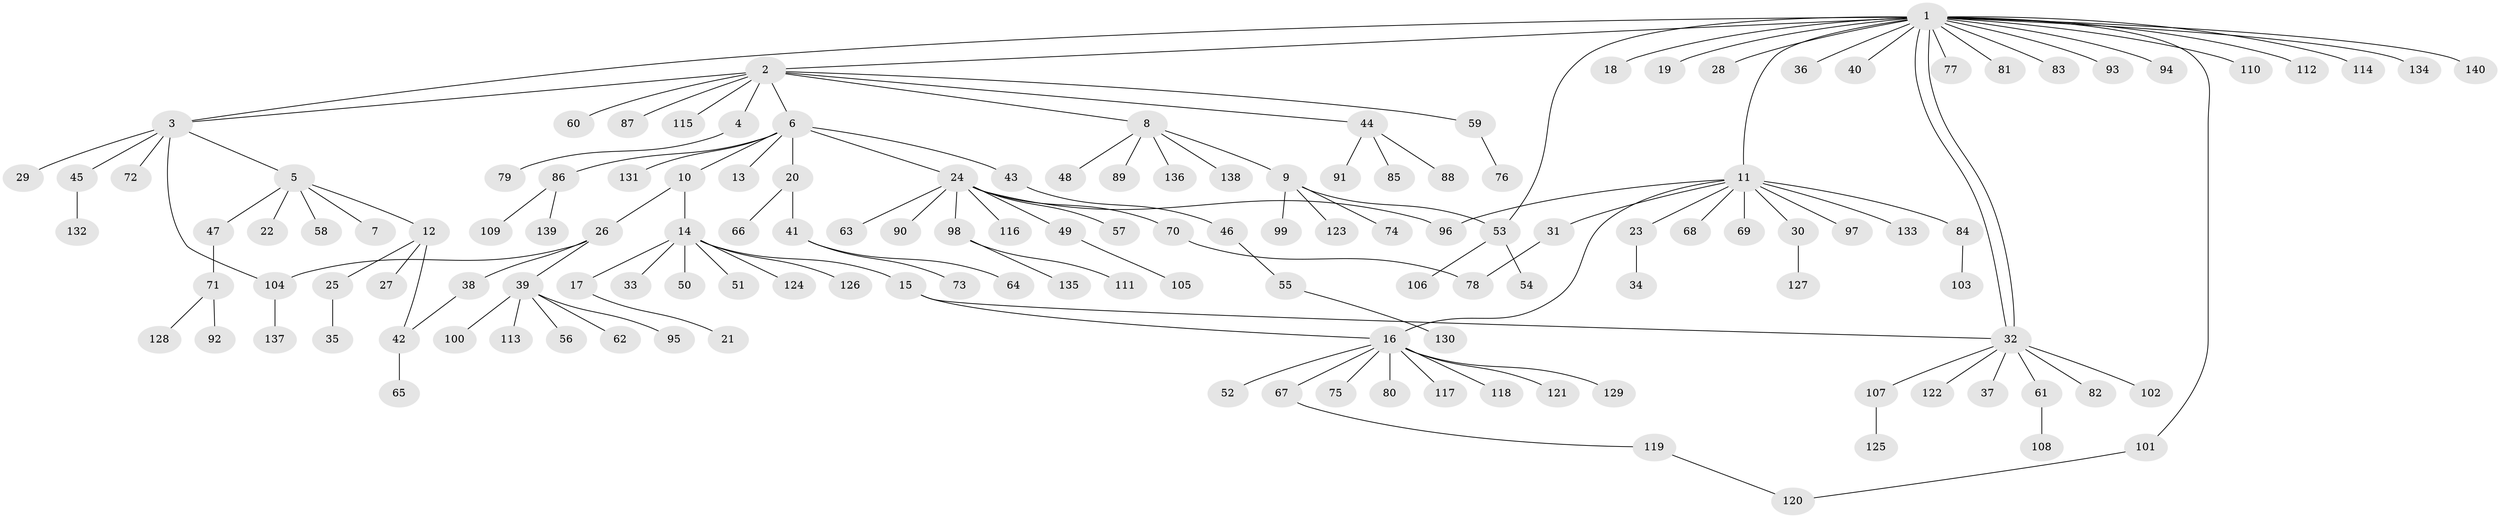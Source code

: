 // coarse degree distribution, {1: 0.9285714285714286, 15: 0.07142857142857142}
// Generated by graph-tools (version 1.1) at 2025/50/03/04/25 21:50:49]
// undirected, 140 vertices, 149 edges
graph export_dot {
graph [start="1"]
  node [color=gray90,style=filled];
  1;
  2;
  3;
  4;
  5;
  6;
  7;
  8;
  9;
  10;
  11;
  12;
  13;
  14;
  15;
  16;
  17;
  18;
  19;
  20;
  21;
  22;
  23;
  24;
  25;
  26;
  27;
  28;
  29;
  30;
  31;
  32;
  33;
  34;
  35;
  36;
  37;
  38;
  39;
  40;
  41;
  42;
  43;
  44;
  45;
  46;
  47;
  48;
  49;
  50;
  51;
  52;
  53;
  54;
  55;
  56;
  57;
  58;
  59;
  60;
  61;
  62;
  63;
  64;
  65;
  66;
  67;
  68;
  69;
  70;
  71;
  72;
  73;
  74;
  75;
  76;
  77;
  78;
  79;
  80;
  81;
  82;
  83;
  84;
  85;
  86;
  87;
  88;
  89;
  90;
  91;
  92;
  93;
  94;
  95;
  96;
  97;
  98;
  99;
  100;
  101;
  102;
  103;
  104;
  105;
  106;
  107;
  108;
  109;
  110;
  111;
  112;
  113;
  114;
  115;
  116;
  117;
  118;
  119;
  120;
  121;
  122;
  123;
  124;
  125;
  126;
  127;
  128;
  129;
  130;
  131;
  132;
  133;
  134;
  135;
  136;
  137;
  138;
  139;
  140;
  1 -- 2;
  1 -- 3;
  1 -- 11;
  1 -- 18;
  1 -- 19;
  1 -- 28;
  1 -- 32;
  1 -- 32;
  1 -- 36;
  1 -- 40;
  1 -- 53;
  1 -- 77;
  1 -- 81;
  1 -- 83;
  1 -- 93;
  1 -- 94;
  1 -- 101;
  1 -- 110;
  1 -- 112;
  1 -- 114;
  1 -- 134;
  1 -- 140;
  2 -- 3;
  2 -- 4;
  2 -- 6;
  2 -- 8;
  2 -- 44;
  2 -- 59;
  2 -- 60;
  2 -- 87;
  2 -- 115;
  3 -- 5;
  3 -- 29;
  3 -- 45;
  3 -- 72;
  3 -- 104;
  4 -- 79;
  5 -- 7;
  5 -- 12;
  5 -- 22;
  5 -- 47;
  5 -- 58;
  6 -- 10;
  6 -- 13;
  6 -- 20;
  6 -- 24;
  6 -- 43;
  6 -- 86;
  6 -- 131;
  8 -- 9;
  8 -- 48;
  8 -- 89;
  8 -- 136;
  8 -- 138;
  9 -- 53;
  9 -- 74;
  9 -- 99;
  9 -- 123;
  10 -- 14;
  10 -- 26;
  11 -- 16;
  11 -- 23;
  11 -- 30;
  11 -- 31;
  11 -- 68;
  11 -- 69;
  11 -- 84;
  11 -- 96;
  11 -- 97;
  11 -- 133;
  12 -- 25;
  12 -- 27;
  12 -- 42;
  14 -- 15;
  14 -- 17;
  14 -- 33;
  14 -- 50;
  14 -- 51;
  14 -- 124;
  14 -- 126;
  15 -- 16;
  15 -- 32;
  16 -- 52;
  16 -- 67;
  16 -- 75;
  16 -- 80;
  16 -- 117;
  16 -- 118;
  16 -- 121;
  16 -- 129;
  17 -- 21;
  20 -- 41;
  20 -- 66;
  23 -- 34;
  24 -- 49;
  24 -- 57;
  24 -- 63;
  24 -- 70;
  24 -- 90;
  24 -- 96;
  24 -- 98;
  24 -- 116;
  25 -- 35;
  26 -- 38;
  26 -- 39;
  26 -- 104;
  30 -- 127;
  31 -- 78;
  32 -- 37;
  32 -- 61;
  32 -- 82;
  32 -- 102;
  32 -- 107;
  32 -- 122;
  38 -- 42;
  39 -- 56;
  39 -- 62;
  39 -- 95;
  39 -- 100;
  39 -- 113;
  41 -- 64;
  41 -- 73;
  42 -- 65;
  43 -- 46;
  44 -- 85;
  44 -- 88;
  44 -- 91;
  45 -- 132;
  46 -- 55;
  47 -- 71;
  49 -- 105;
  53 -- 54;
  53 -- 106;
  55 -- 130;
  59 -- 76;
  61 -- 108;
  67 -- 119;
  70 -- 78;
  71 -- 92;
  71 -- 128;
  84 -- 103;
  86 -- 109;
  86 -- 139;
  98 -- 111;
  98 -- 135;
  101 -- 120;
  104 -- 137;
  107 -- 125;
  119 -- 120;
}

